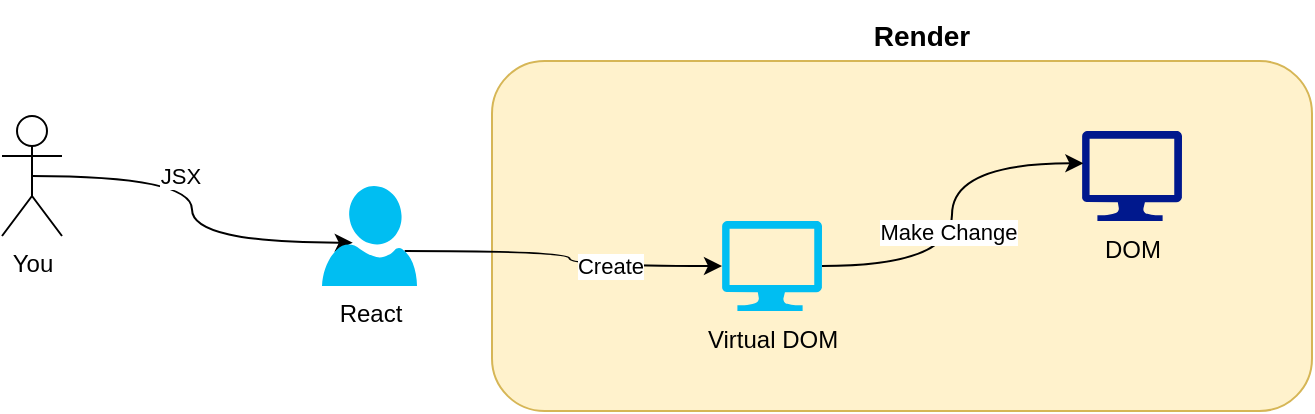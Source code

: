 <mxfile version="16.5.1" type="device" pages="2"><diagram id="WjIoY4AFNseDaClRVJa_" name="Page-1"><mxGraphModel dx="981" dy="597" grid="1" gridSize="10" guides="1" tooltips="1" connect="1" arrows="1" fold="1" page="1" pageScale="1" pageWidth="850" pageHeight="1100" math="0" shadow="0"><root><mxCell id="0"/><mxCell id="1" parent="0"/><mxCell id="vGILMIAQixTL5dw2bhU6-1" value="" style="rounded=1;whiteSpace=wrap;html=1;fillColor=#fff2cc;strokeColor=#d6b656;" vertex="1" parent="1"><mxGeometry x="425" y="77.5" width="410" height="175" as="geometry"/></mxCell><mxCell id="7qH2J82JbLNw5yLrI-2E-7" value="" style="rounded=0;orthogonalLoop=1;jettySize=auto;html=1;exitX=0.5;exitY=0.5;exitDx=0;exitDy=0;exitPerimeter=0;entryX=0.324;entryY=0.567;entryDx=0;entryDy=0;entryPerimeter=0;strokeColor=default;edgeStyle=orthogonalEdgeStyle;curved=1;" parent="1" source="7qH2J82JbLNw5yLrI-2E-1" target="7qH2J82JbLNw5yLrI-2E-9" edge="1"><mxGeometry relative="1" as="geometry"><mxPoint x="410" y="180" as="targetPoint"/></mxGeometry></mxCell><mxCell id="7qH2J82JbLNw5yLrI-2E-14" value="JSX" style="edgeLabel;html=1;align=center;verticalAlign=middle;resizable=0;points=[];" parent="7qH2J82JbLNw5yLrI-2E-7" vertex="1" connectable="0"><mxGeometry x="-0.24" relative="1" as="geometry"><mxPoint as="offset"/></mxGeometry></mxCell><mxCell id="7qH2J82JbLNw5yLrI-2E-1" value="You" style="shape=umlActor;verticalLabelPosition=bottom;verticalAlign=top;html=1;outlineConnect=0;" parent="1" vertex="1"><mxGeometry x="180" y="105" width="30" height="60" as="geometry"/></mxCell><mxCell id="7qH2J82JbLNw5yLrI-2E-5" value="DOM&lt;br&gt;" style="sketch=0;aspect=fixed;pointerEvents=1;shadow=0;dashed=0;html=1;strokeColor=none;labelPosition=center;verticalLabelPosition=bottom;verticalAlign=top;align=center;fillColor=#00188D;shape=mxgraph.azure.computer" parent="1" vertex="1"><mxGeometry x="720" y="112.5" width="50" height="45" as="geometry"/></mxCell><mxCell id="7qH2J82JbLNw5yLrI-2E-12" style="edgeStyle=orthogonalEdgeStyle;rounded=0;orthogonalLoop=1;jettySize=auto;html=1;exitX=0.87;exitY=0.65;exitDx=0;exitDy=0;exitPerimeter=0;entryX=0;entryY=0.5;entryDx=0;entryDy=0;entryPerimeter=0;curved=1;" parent="1" source="7qH2J82JbLNw5yLrI-2E-9" target="7qH2J82JbLNw5yLrI-2E-11" edge="1"><mxGeometry relative="1" as="geometry"/></mxCell><mxCell id="7qH2J82JbLNw5yLrI-2E-16" value="Create" style="edgeLabel;html=1;align=center;verticalAlign=middle;resizable=0;points=[];" parent="7qH2J82JbLNw5yLrI-2E-12" vertex="1" connectable="0"><mxGeometry x="0.316" relative="1" as="geometry"><mxPoint as="offset"/></mxGeometry></mxCell><mxCell id="7qH2J82JbLNw5yLrI-2E-9" value="React" style="verticalLabelPosition=bottom;html=1;verticalAlign=top;align=center;strokeColor=none;fillColor=#00BEF2;shape=mxgraph.azure.user;" parent="1" vertex="1"><mxGeometry x="340" y="140" width="47.5" height="50" as="geometry"/></mxCell><mxCell id="7qH2J82JbLNw5yLrI-2E-13" style="edgeStyle=orthogonalEdgeStyle;rounded=0;orthogonalLoop=1;jettySize=auto;html=1;exitX=1;exitY=0.5;exitDx=0;exitDy=0;exitPerimeter=0;entryX=0.014;entryY=0.359;entryDx=0;entryDy=0;entryPerimeter=0;curved=1;" parent="1" source="7qH2J82JbLNw5yLrI-2E-11" target="7qH2J82JbLNw5yLrI-2E-5" edge="1"><mxGeometry relative="1" as="geometry"/></mxCell><mxCell id="7qH2J82JbLNw5yLrI-2E-15" value="Make Change" style="edgeLabel;html=1;align=center;verticalAlign=middle;resizable=0;points=[];" parent="7qH2J82JbLNw5yLrI-2E-13" vertex="1" connectable="0"><mxGeometry x="-0.1" y="2" relative="1" as="geometry"><mxPoint as="offset"/></mxGeometry></mxCell><mxCell id="7qH2J82JbLNw5yLrI-2E-11" value="Virtual DOM" style="verticalLabelPosition=bottom;html=1;verticalAlign=top;align=center;strokeColor=none;fillColor=#00BEF2;shape=mxgraph.azure.computer;pointerEvents=1;" parent="1" vertex="1"><mxGeometry x="540" y="157.5" width="50" height="45" as="geometry"/></mxCell><mxCell id="vGILMIAQixTL5dw2bhU6-15" value="&lt;h1 style=&quot;font-size: 14px;&quot;&gt;Render&lt;/h1&gt;" style="text;html=1;strokeColor=none;fillColor=none;spacing=5;spacingTop=-20;whiteSpace=wrap;overflow=hidden;rounded=0;align=center;fontSize=14;" vertex="1" parent="1"><mxGeometry x="590" y="57.5" width="100" height="20" as="geometry"/></mxCell></root></mxGraphModel></diagram><diagram id="NiIiUqvzg4vVMIVkOdMV" name="Page-2"><mxGraphModel dx="1102" dy="865" grid="1" gridSize="10" guides="1" tooltips="1" connect="1" arrows="1" fold="1" page="1" pageScale="1" pageWidth="850" pageHeight="1100" math="0" shadow="0"><root><mxCell id="jq35nq2wAIcqoRU8pLwP-0"/><mxCell id="jq35nq2wAIcqoRU8pLwP-1" parent="jq35nq2wAIcqoRU8pLwP-0"/><mxCell id="jq35nq2wAIcqoRU8pLwP-2" value="Re-Render" style="rounded=1;whiteSpace=wrap;html=1;fillColor=#fff2cc;strokeColor=#d6b656;fontStyle=1" vertex="1" parent="jq35nq2wAIcqoRU8pLwP-1"><mxGeometry x="480" y="345" width="220" height="90" as="geometry"/></mxCell><mxCell id="jq35nq2wAIcqoRU8pLwP-3" value="" style="rounded=0;orthogonalLoop=1;jettySize=auto;html=1;exitX=0.5;exitY=0.5;exitDx=0;exitDy=0;exitPerimeter=0;entryX=0.324;entryY=0.567;entryDx=0;entryDy=0;entryPerimeter=0;strokeColor=default;edgeStyle=orthogonalEdgeStyle;curved=1;" edge="1" parent="jq35nq2wAIcqoRU8pLwP-1" source="jq35nq2wAIcqoRU8pLwP-5" target="jq35nq2wAIcqoRU8pLwP-7"><mxGeometry relative="1" as="geometry"><mxPoint x="400" y="405" as="targetPoint"/></mxGeometry></mxCell><mxCell id="jq35nq2wAIcqoRU8pLwP-4" value="Interaction" style="edgeLabel;html=1;align=center;verticalAlign=middle;resizable=0;points=[];" vertex="1" connectable="0" parent="jq35nq2wAIcqoRU8pLwP-3"><mxGeometry x="-0.24" relative="1" as="geometry"><mxPoint as="offset"/></mxGeometry></mxCell><mxCell id="jq35nq2wAIcqoRU8pLwP-5" value="You" style="shape=umlActor;verticalLabelPosition=bottom;verticalAlign=top;html=1;outlineConnect=0;" vertex="1" parent="jq35nq2wAIcqoRU8pLwP-1"><mxGeometry x="170" y="330" width="30" height="60" as="geometry"/></mxCell><mxCell id="jq35nq2wAIcqoRU8pLwP-6" style="edgeStyle=orthogonalEdgeStyle;curved=1;rounded=0;orthogonalLoop=1;jettySize=auto;html=1;strokeColor=default;" edge="1" parent="jq35nq2wAIcqoRU8pLwP-1" source="jq35nq2wAIcqoRU8pLwP-7" target="jq35nq2wAIcqoRU8pLwP-2"><mxGeometry relative="1" as="geometry"/></mxCell><mxCell id="jq35nq2wAIcqoRU8pLwP-7" value="React" style="verticalLabelPosition=bottom;html=1;verticalAlign=top;align=center;strokeColor=none;fillColor=#00BEF2;shape=mxgraph.azure.user;" vertex="1" parent="jq35nq2wAIcqoRU8pLwP-1"><mxGeometry x="330" y="365" width="47.5" height="50" as="geometry"/></mxCell></root></mxGraphModel></diagram></mxfile>